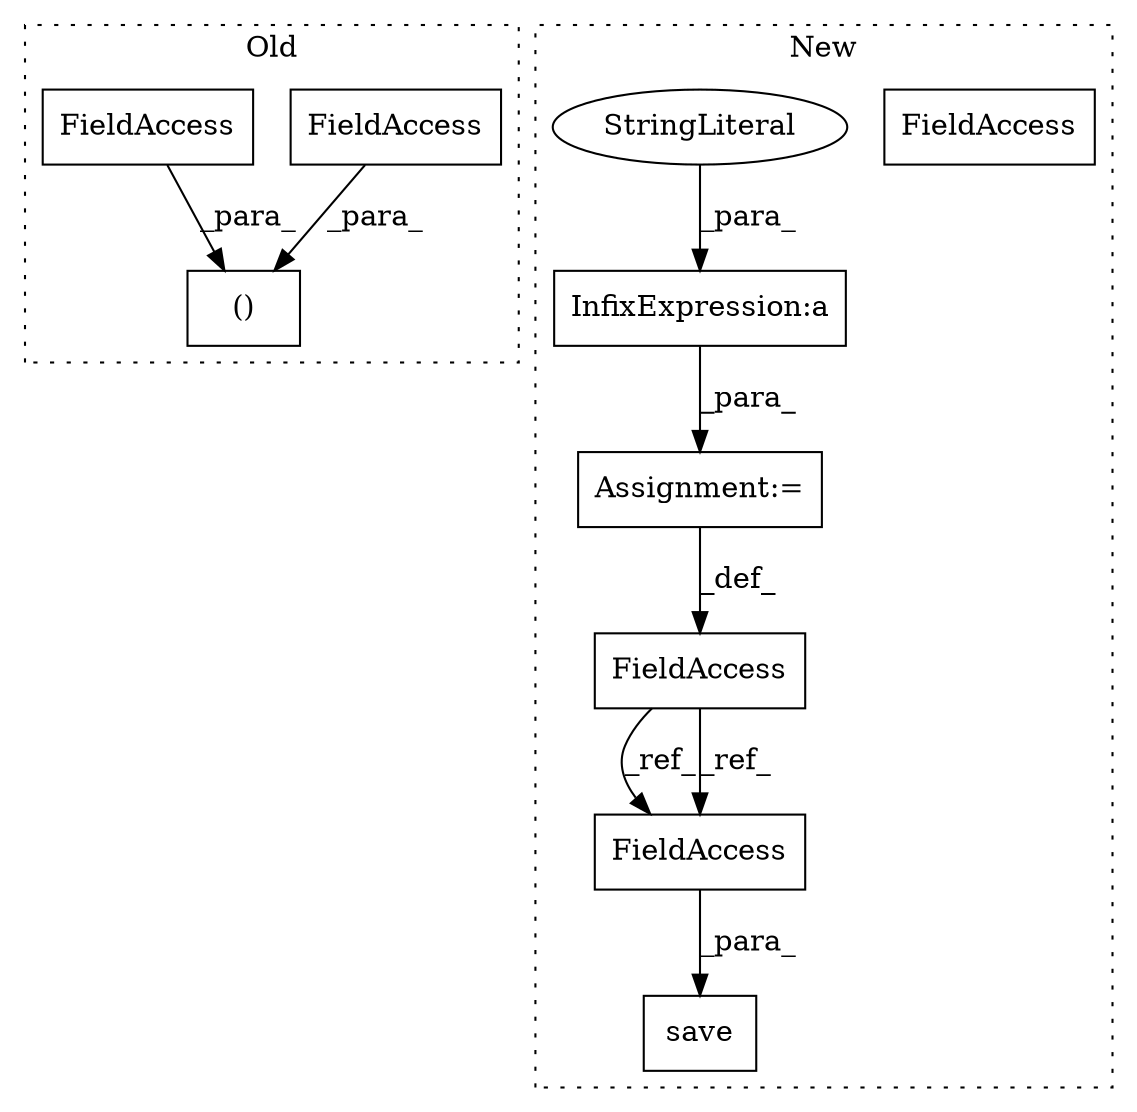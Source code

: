 digraph G {
subgraph cluster0 {
1 [label="()" a="106" s="2489" l="83" shape="box"];
4 [label="FieldAccess" a="22" s="2554" l="18" shape="box"];
5 [label="FieldAccess" a="22" s="2517" l="1" shape="box"];
label = "Old";
style="dotted";
}
subgraph cluster1 {
2 [label="save" a="32" s="2396,2423" l="5,1" shape="box"];
3 [label="Assignment:=" a="7" s="2094" l="1" shape="box"];
6 [label="FieldAccess" a="22" s="2417" l="6" shape="box"];
7 [label="InfixExpression:a" a="27" s="2148" l="3" shape="box"];
8 [label="StringLiteral" a="45" s="2151" l="7" shape="ellipse"];
9 [label="FieldAccess" a="22" s="2088" l="6" shape="box"];
10 [label="FieldAccess" a="22" s="2417" l="6" shape="box"];
label = "New";
style="dotted";
}
3 -> 9 [label="_def_"];
4 -> 1 [label="_para_"];
5 -> 1 [label="_para_"];
7 -> 3 [label="_para_"];
8 -> 7 [label="_para_"];
9 -> 10 [label="_ref_"];
9 -> 10 [label="_ref_"];
10 -> 2 [label="_para_"];
}